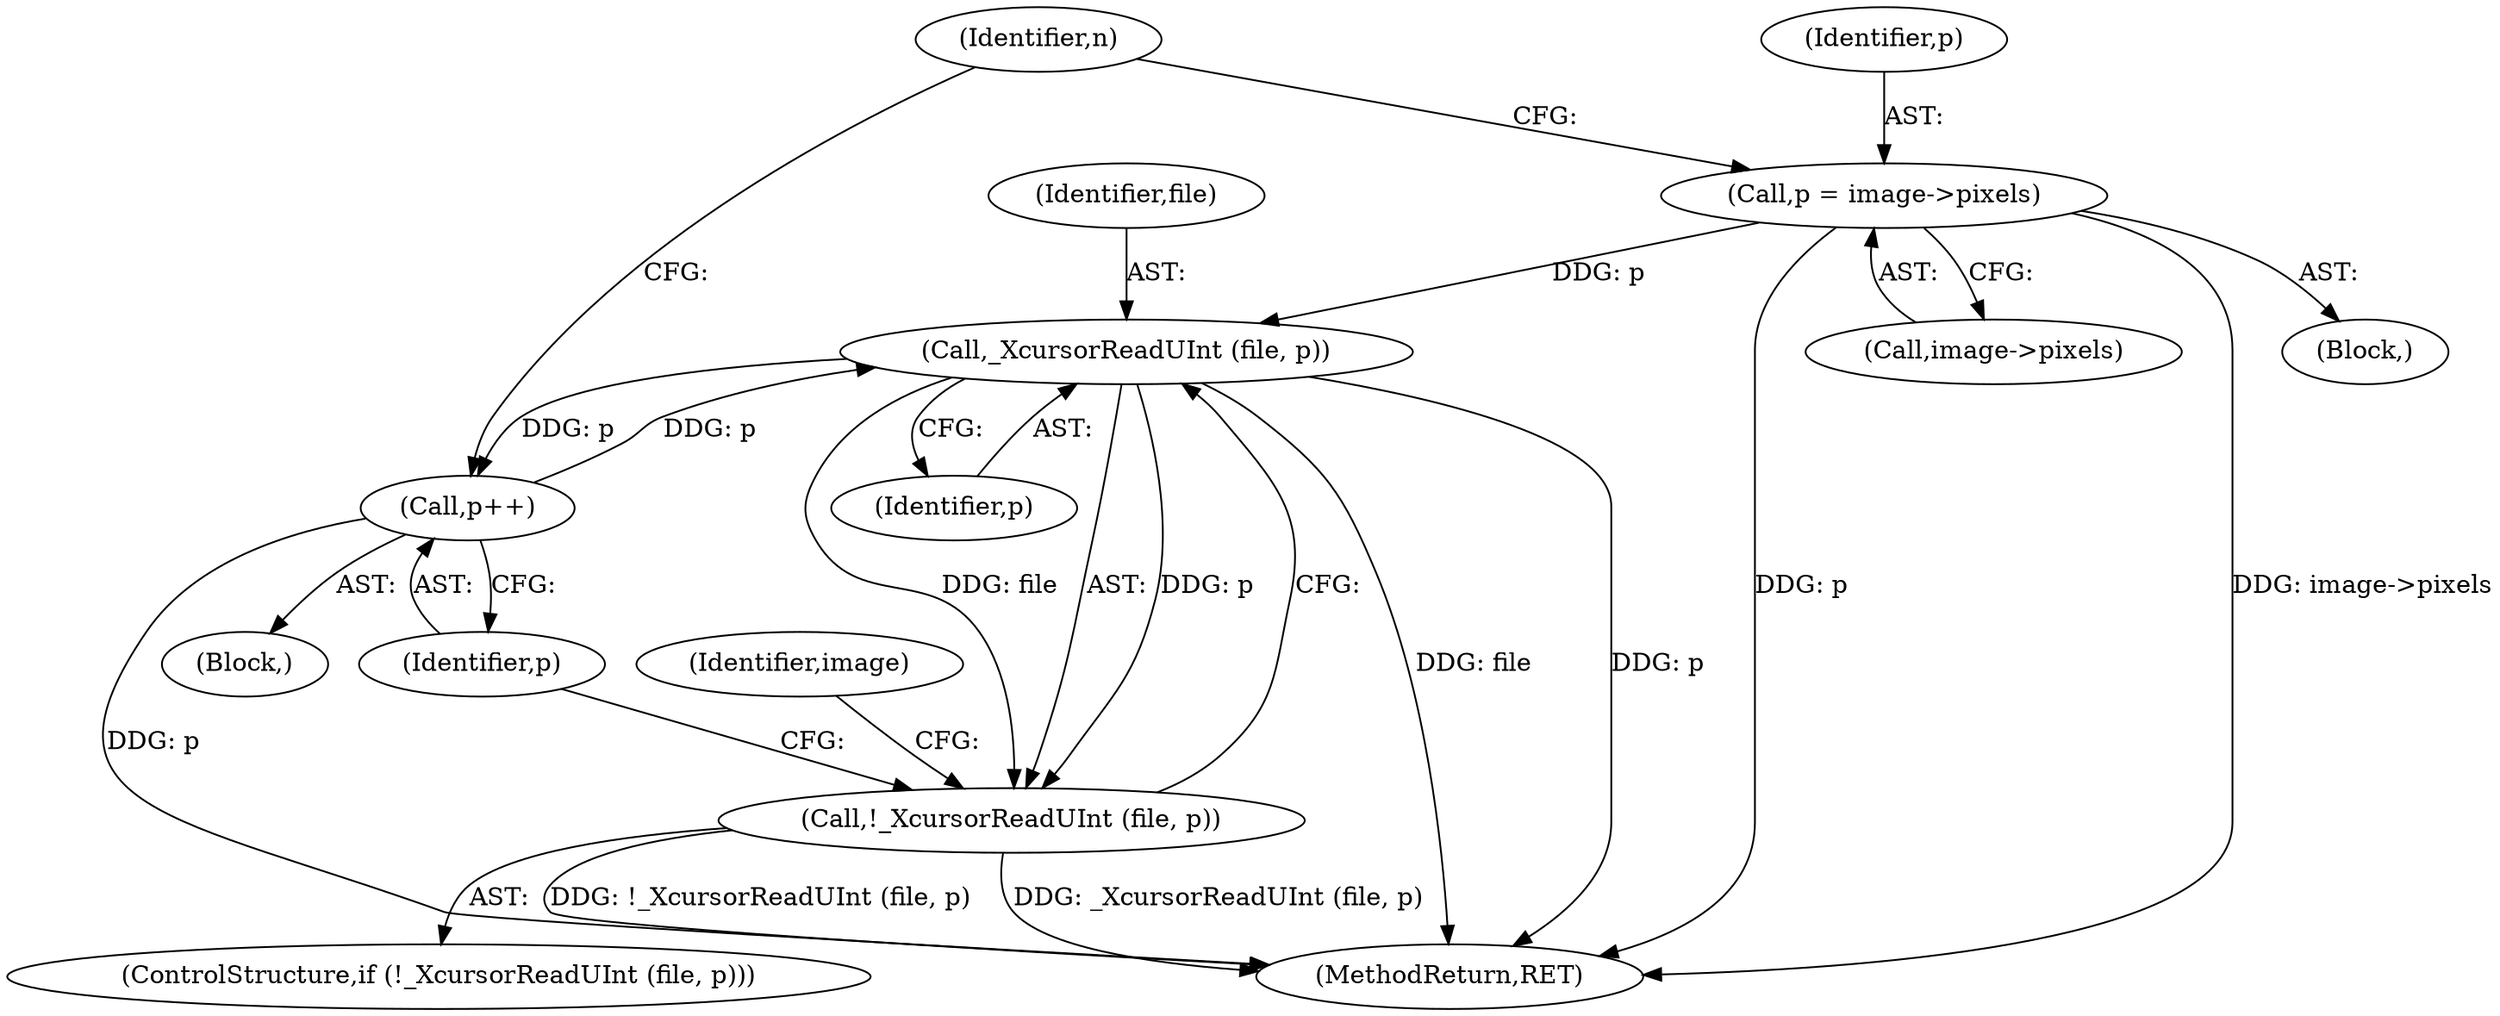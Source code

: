 digraph "0_wayland_5d201df72f3d4f4cb8b8f75f980169b03507da38_0@pointer" {
"1000286" [label="(Call,p = image->pixels)"];
"1000297" [label="(Call,_XcursorReadUInt (file, p))"];
"1000296" [label="(Call,!_XcursorReadUInt (file, p))"];
"1000305" [label="(Call,p++)"];
"1000288" [label="(Call,image->pixels)"];
"1000295" [label="(ControlStructure,if (!_XcursorReadUInt (file, p)))"];
"1000302" [label="(Identifier,image)"];
"1000286" [label="(Call,p = image->pixels)"];
"1000297" [label="(Call,_XcursorReadUInt (file, p))"];
"1000305" [label="(Call,p++)"];
"1000293" [label="(Identifier,n)"];
"1000296" [label="(Call,!_XcursorReadUInt (file, p))"];
"1000306" [label="(Identifier,p)"];
"1000287" [label="(Identifier,p)"];
"1000106" [label="(Block,)"];
"1000294" [label="(Block,)"];
"1000309" [label="(MethodReturn,RET)"];
"1000299" [label="(Identifier,p)"];
"1000298" [label="(Identifier,file)"];
"1000286" -> "1000106"  [label="AST: "];
"1000286" -> "1000288"  [label="CFG: "];
"1000287" -> "1000286"  [label="AST: "];
"1000288" -> "1000286"  [label="AST: "];
"1000293" -> "1000286"  [label="CFG: "];
"1000286" -> "1000309"  [label="DDG: p"];
"1000286" -> "1000309"  [label="DDG: image->pixels"];
"1000286" -> "1000297"  [label="DDG: p"];
"1000297" -> "1000296"  [label="AST: "];
"1000297" -> "1000299"  [label="CFG: "];
"1000298" -> "1000297"  [label="AST: "];
"1000299" -> "1000297"  [label="AST: "];
"1000296" -> "1000297"  [label="CFG: "];
"1000297" -> "1000309"  [label="DDG: file"];
"1000297" -> "1000309"  [label="DDG: p"];
"1000297" -> "1000296"  [label="DDG: file"];
"1000297" -> "1000296"  [label="DDG: p"];
"1000305" -> "1000297"  [label="DDG: p"];
"1000297" -> "1000305"  [label="DDG: p"];
"1000296" -> "1000295"  [label="AST: "];
"1000302" -> "1000296"  [label="CFG: "];
"1000306" -> "1000296"  [label="CFG: "];
"1000296" -> "1000309"  [label="DDG: !_XcursorReadUInt (file, p)"];
"1000296" -> "1000309"  [label="DDG: _XcursorReadUInt (file, p)"];
"1000305" -> "1000294"  [label="AST: "];
"1000305" -> "1000306"  [label="CFG: "];
"1000306" -> "1000305"  [label="AST: "];
"1000293" -> "1000305"  [label="CFG: "];
"1000305" -> "1000309"  [label="DDG: p"];
}
